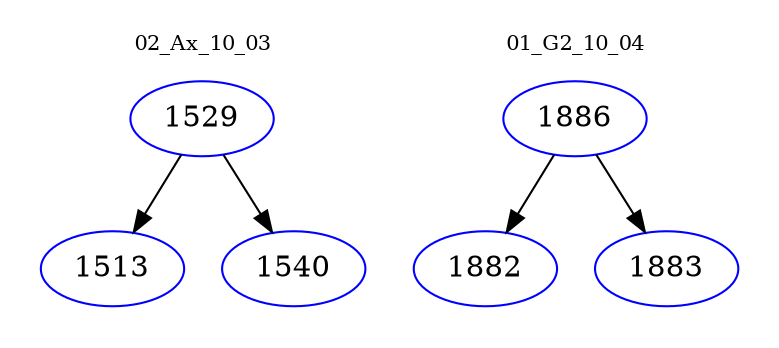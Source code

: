digraph{
subgraph cluster_0 {
color = white
label = "02_Ax_10_03";
fontsize=10;
T0_1529 [label="1529", color="blue"]
T0_1529 -> T0_1513 [color="black"]
T0_1513 [label="1513", color="blue"]
T0_1529 -> T0_1540 [color="black"]
T0_1540 [label="1540", color="blue"]
}
subgraph cluster_1 {
color = white
label = "01_G2_10_04";
fontsize=10;
T1_1886 [label="1886", color="blue"]
T1_1886 -> T1_1882 [color="black"]
T1_1882 [label="1882", color="blue"]
T1_1886 -> T1_1883 [color="black"]
T1_1883 [label="1883", color="blue"]
}
}
